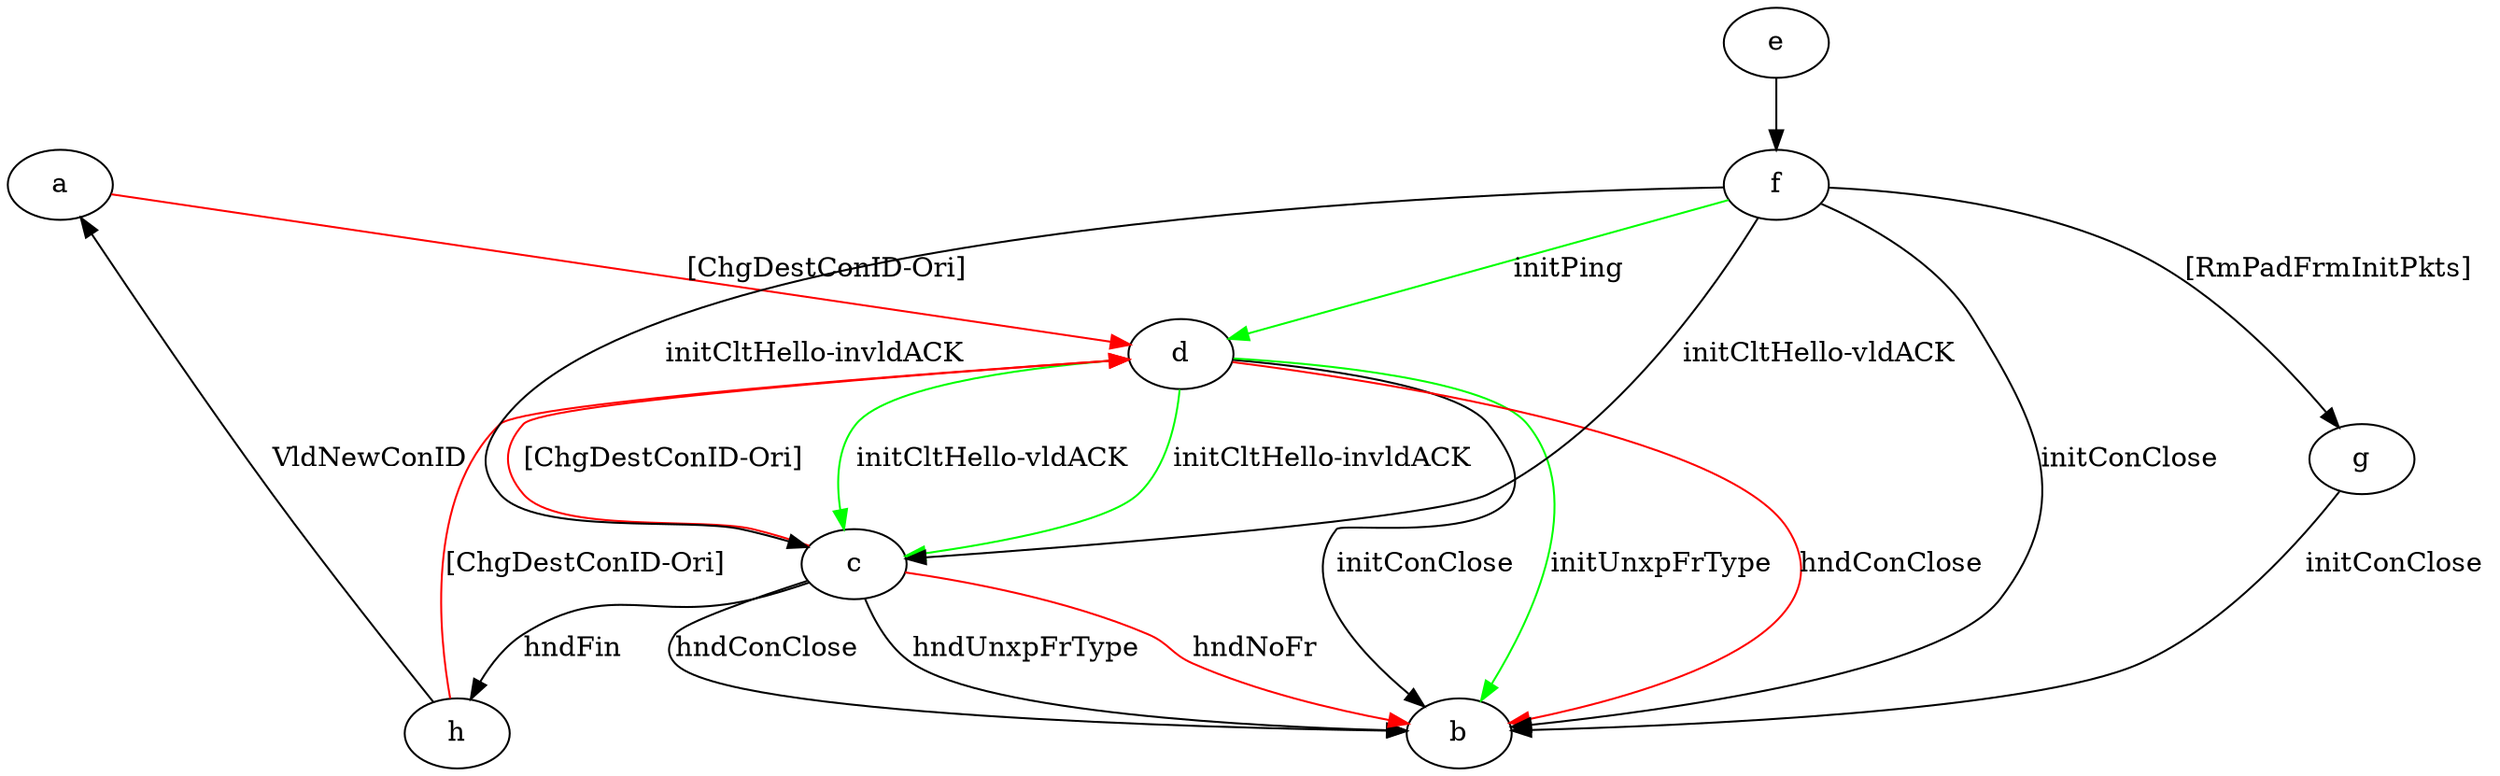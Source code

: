digraph "" {
	a -> d	[key=0,
		color=red,
		label="[ChgDestConID-Ori] "];
	c -> b	[key=0,
		label="hndConClose "];
	c -> b	[key=1,
		label="hndUnxpFrType "];
	c -> b	[key=2,
		color=red,
		label="hndNoFr "];
	c -> d	[key=0,
		color=red,
		label="[ChgDestConID-Ori] "];
	c -> h	[key=0,
		label="hndFin "];
	d -> b	[key=0,
		label="initConClose "];
	d -> b	[key=1,
		color=green,
		label="initUnxpFrType "];
	d -> b	[key=2,
		color=red,
		label="hndConClose "];
	d -> c	[key=0,
		color=green,
		label="initCltHello-vldACK "];
	d -> c	[key=1,
		color=green,
		label="initCltHello-invldACK "];
	e -> f	[key=0];
	f -> b	[key=0,
		label="initConClose "];
	f -> c	[key=0,
		label="initCltHello-vldACK "];
	f -> c	[key=1,
		label="initCltHello-invldACK "];
	f -> d	[key=0,
		color=green,
		label="initPing "];
	f -> g	[key=0,
		label="[RmPadFrmInitPkts] "];
	g -> b	[key=0,
		label="initConClose "];
	h -> a	[key=0,
		label="VldNewConID "];
	h -> d	[key=0,
		color=red,
		label="[ChgDestConID-Ori] "];
}
